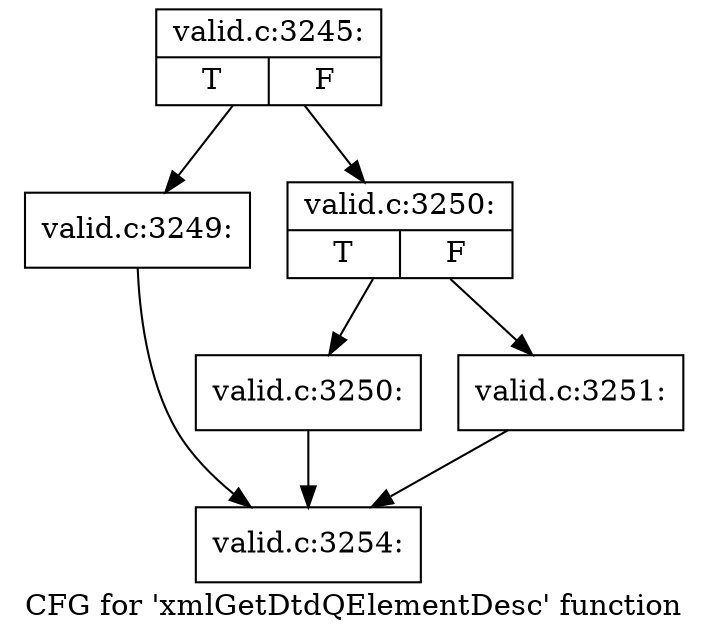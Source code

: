 digraph "CFG for 'xmlGetDtdQElementDesc' function" {
	label="CFG for 'xmlGetDtdQElementDesc' function";

	Node0x5033620 [shape=record,label="{valid.c:3245:|{<s0>T|<s1>F}}"];
	Node0x5033620 -> Node0x503c1c0;
	Node0x5033620 -> Node0x503c210;
	Node0x503c1c0 [shape=record,label="{valid.c:3249:}"];
	Node0x503c1c0 -> Node0x503b4a0;
	Node0x503c210 [shape=record,label="{valid.c:3250:|{<s0>T|<s1>F}}"];
	Node0x503c210 -> Node0x503c670;
	Node0x503c210 -> Node0x503c6c0;
	Node0x503c670 [shape=record,label="{valid.c:3250:}"];
	Node0x503c670 -> Node0x503b4a0;
	Node0x503c6c0 [shape=record,label="{valid.c:3251:}"];
	Node0x503c6c0 -> Node0x503b4a0;
	Node0x503b4a0 [shape=record,label="{valid.c:3254:}"];
}
